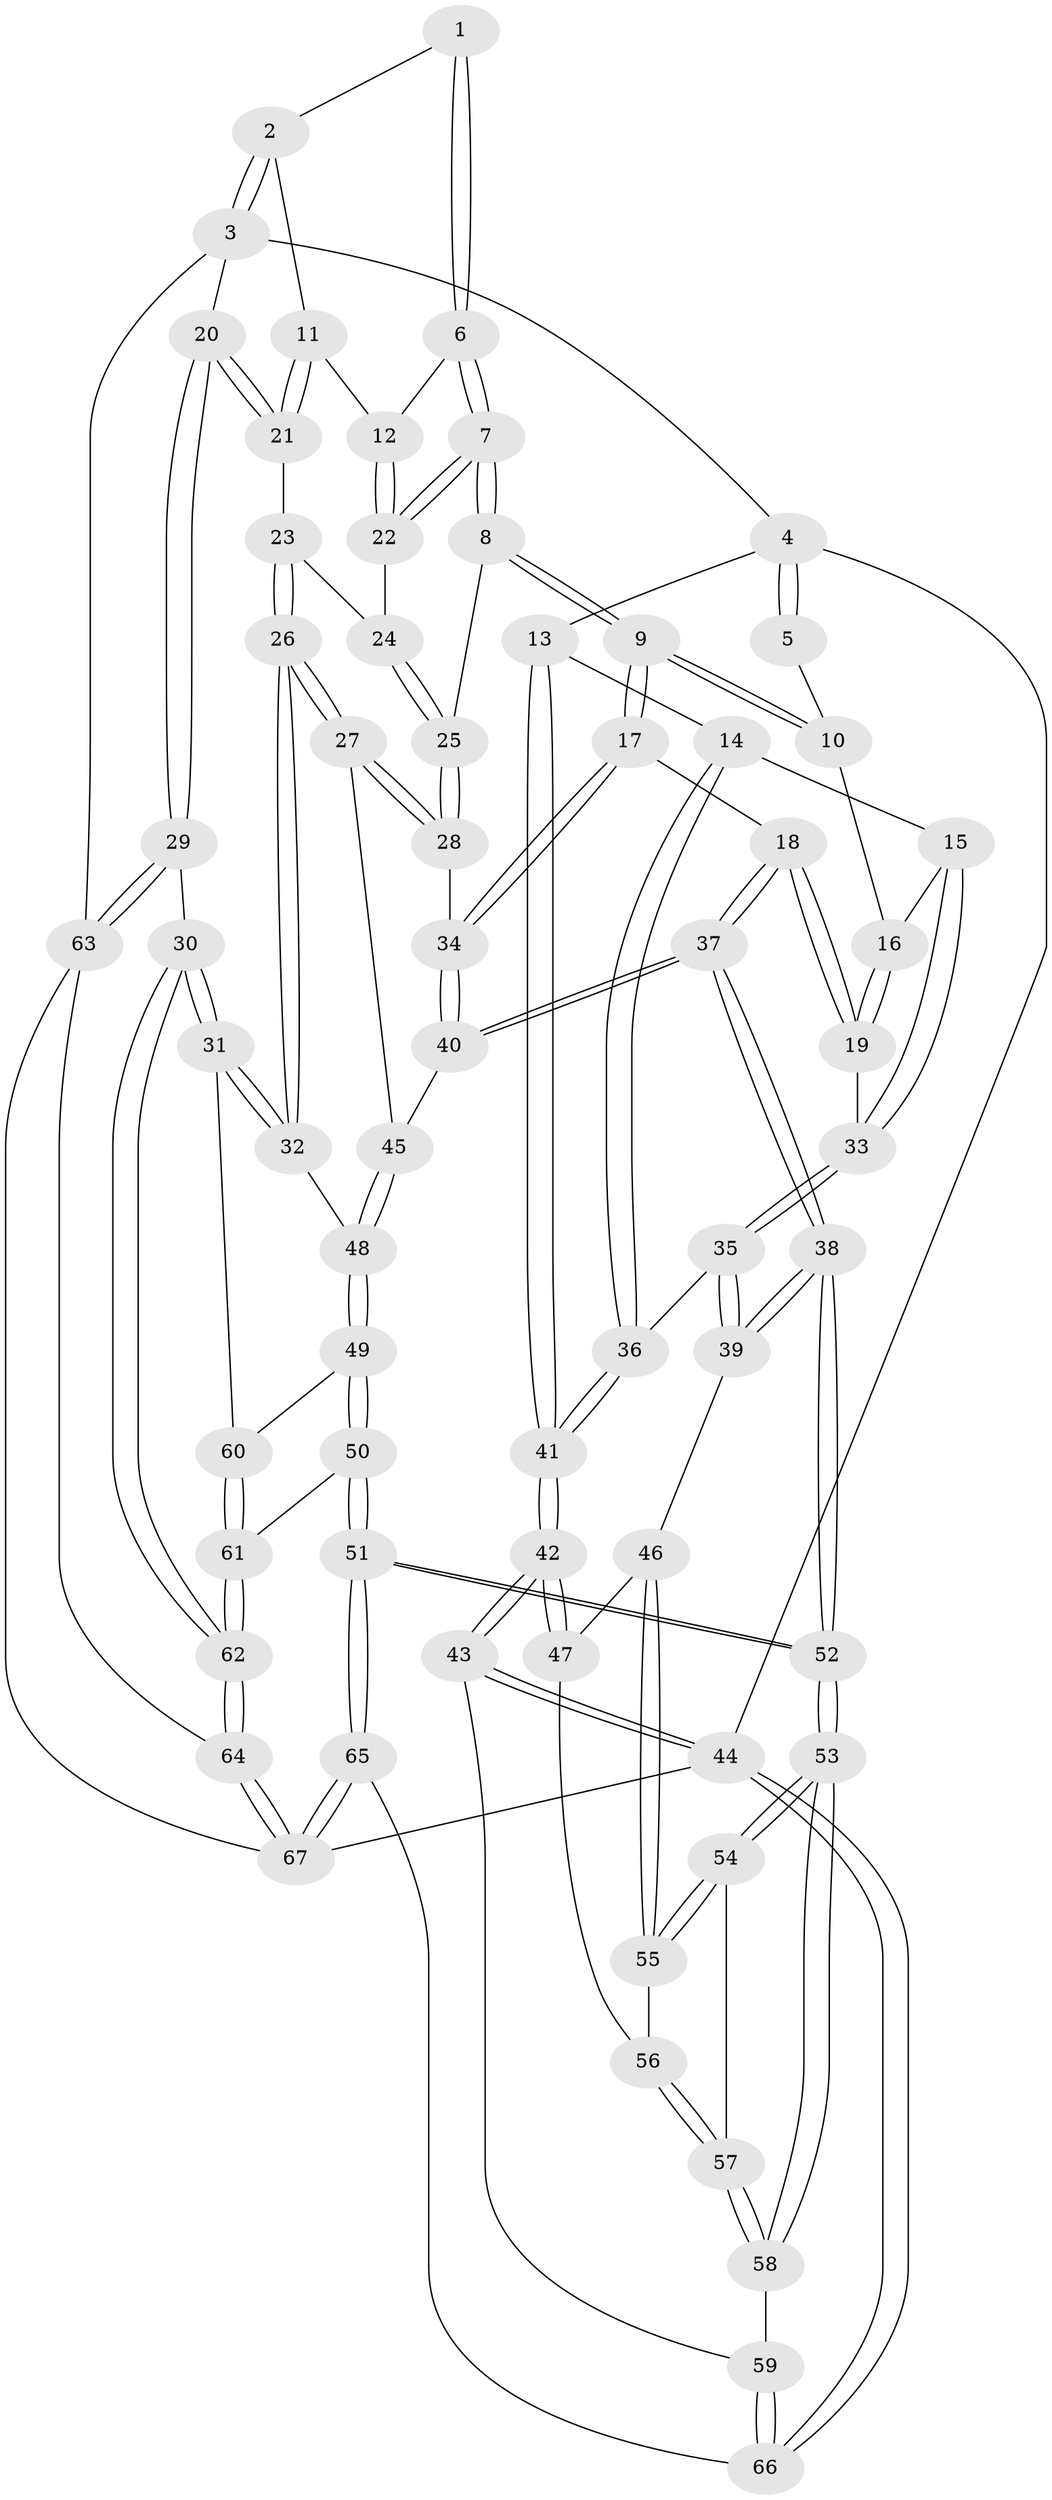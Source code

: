 // coarse degree distribution, {4: 0.4117647058823529, 3: 0.5294117647058824, 2: 0.058823529411764705}
// Generated by graph-tools (version 1.1) at 2025/38/03/04/25 23:38:36]
// undirected, 67 vertices, 164 edges
graph export_dot {
  node [color=gray90,style=filled];
  1 [pos="+0.662527258194093+0"];
  2 [pos="+0.903390730434619+0"];
  3 [pos="+1+0"];
  4 [pos="+0+0"];
  5 [pos="+0.4268413001403049+0"];
  6 [pos="+0.6621454011100806+0"];
  7 [pos="+0.5402628036155531+0.2630362604395149"];
  8 [pos="+0.5255412991847278+0.2756066964281015"];
  9 [pos="+0.4900944981337456+0.29558953870841276"];
  10 [pos="+0.3840779927000534+0.003967309118143422"];
  11 [pos="+0.8458377296307987+0.14014428815027863"];
  12 [pos="+0.7489175996039793+0.1802911293900241"];
  13 [pos="+0+0.06664381214714761"];
  14 [pos="+0+0.15956277729976526"];
  15 [pos="+0+0.16724185912613024"];
  16 [pos="+0.2699134411766511+0.0949638775284559"];
  17 [pos="+0.4824637400029774+0.3079185587450711"];
  18 [pos="+0.3937793721384128+0.33338538361051717"];
  19 [pos="+0.35983546263263605+0.3285142100155406"];
  20 [pos="+1+0.24447758977097706"];
  21 [pos="+1+0.2396530904612049"];
  22 [pos="+0.739819682755294+0.20412965214389311"];
  23 [pos="+0.8476596683224512+0.2942697749231766"];
  24 [pos="+0.7896976675762057+0.2731587257777603"];
  25 [pos="+0.7360171284813912+0.3570092820674431"];
  26 [pos="+0.831965285970333+0.5379665333187941"];
  27 [pos="+0.7855402809819687+0.5051095439249476"];
  28 [pos="+0.7500521425644199+0.47453356249909096"];
  29 [pos="+1+0.6164431179775689"];
  30 [pos="+0.9816045190823707+0.6247065103167765"];
  31 [pos="+0.9279137038633014+0.6112332673947062"];
  32 [pos="+0.8338802542861157+0.5403940699383804"];
  33 [pos="+0.2875406141986583+0.3336536182479826"];
  34 [pos="+0.5488688400561158+0.42604750922172735"];
  35 [pos="+0.1624537125150582+0.5202045680783978"];
  36 [pos="+0.14017173308234607+0.5047768772151131"];
  37 [pos="+0.34339662525206965+0.5882922446787191"];
  38 [pos="+0.32392387796475824+0.6096333983256953"];
  39 [pos="+0.17225982736705117+0.5560739567088471"];
  40 [pos="+0.5364712055574284+0.5616562854744594"];
  41 [pos="+0+0.49148812567996086"];
  42 [pos="+0+0.5676003928225382"];
  43 [pos="+0+0.8238777424676715"];
  44 [pos="+0+1"];
  45 [pos="+0.544510257486888+0.5767435389414164"];
  46 [pos="+0.16316740401422683+0.5684615071251354"];
  47 [pos="+0+0.6042241714810334"];
  48 [pos="+0.5686151781876597+0.6399796382430766"];
  49 [pos="+0.5659821244660262+0.6975892424069475"];
  50 [pos="+0.4779069333173207+0.8341232351201924"];
  51 [pos="+0.401031557013699+0.8862540297452771"];
  52 [pos="+0.374612738020658+0.8557855558125086"];
  53 [pos="+0.3138494924178525+0.8359788189157762"];
  54 [pos="+0.1370817702352981+0.6591693291103232"];
  55 [pos="+0.14877950056145986+0.609197551349257"];
  56 [pos="+0.01476068425725977+0.6458123617935945"];
  57 [pos="+0.08185031980245398+0.7230155937700672"];
  58 [pos="+0.05207268419086784+0.8096010394753117"];
  59 [pos="+0.027696993944810285+0.8249730448967445"];
  60 [pos="+0.7485384783891171+0.719112651041497"];
  61 [pos="+0.7068648004087236+0.8583866801826973"];
  62 [pos="+0.7963749493741137+0.9539562926619852"];
  63 [pos="+1+0.8100780903466952"];
  64 [pos="+0.8024540630835015+0.9939675080037487"];
  65 [pos="+0.3856838203137998+1"];
  66 [pos="+0.21777305837556965+1"];
  67 [pos="+0.7568951733871596+1"];
  1 -- 2;
  1 -- 6;
  1 -- 6;
  2 -- 3;
  2 -- 3;
  2 -- 11;
  3 -- 4;
  3 -- 20;
  3 -- 63;
  4 -- 5;
  4 -- 5;
  4 -- 13;
  4 -- 44;
  5 -- 10;
  6 -- 7;
  6 -- 7;
  6 -- 12;
  7 -- 8;
  7 -- 8;
  7 -- 22;
  7 -- 22;
  8 -- 9;
  8 -- 9;
  8 -- 25;
  9 -- 10;
  9 -- 10;
  9 -- 17;
  9 -- 17;
  10 -- 16;
  11 -- 12;
  11 -- 21;
  11 -- 21;
  12 -- 22;
  12 -- 22;
  13 -- 14;
  13 -- 41;
  13 -- 41;
  14 -- 15;
  14 -- 36;
  14 -- 36;
  15 -- 16;
  15 -- 33;
  15 -- 33;
  16 -- 19;
  16 -- 19;
  17 -- 18;
  17 -- 34;
  17 -- 34;
  18 -- 19;
  18 -- 19;
  18 -- 37;
  18 -- 37;
  19 -- 33;
  20 -- 21;
  20 -- 21;
  20 -- 29;
  20 -- 29;
  21 -- 23;
  22 -- 24;
  23 -- 24;
  23 -- 26;
  23 -- 26;
  24 -- 25;
  24 -- 25;
  25 -- 28;
  25 -- 28;
  26 -- 27;
  26 -- 27;
  26 -- 32;
  26 -- 32;
  27 -- 28;
  27 -- 28;
  27 -- 45;
  28 -- 34;
  29 -- 30;
  29 -- 63;
  29 -- 63;
  30 -- 31;
  30 -- 31;
  30 -- 62;
  30 -- 62;
  31 -- 32;
  31 -- 32;
  31 -- 60;
  32 -- 48;
  33 -- 35;
  33 -- 35;
  34 -- 40;
  34 -- 40;
  35 -- 36;
  35 -- 39;
  35 -- 39;
  36 -- 41;
  36 -- 41;
  37 -- 38;
  37 -- 38;
  37 -- 40;
  37 -- 40;
  38 -- 39;
  38 -- 39;
  38 -- 52;
  38 -- 52;
  39 -- 46;
  40 -- 45;
  41 -- 42;
  41 -- 42;
  42 -- 43;
  42 -- 43;
  42 -- 47;
  42 -- 47;
  43 -- 44;
  43 -- 44;
  43 -- 59;
  44 -- 66;
  44 -- 66;
  44 -- 67;
  45 -- 48;
  45 -- 48;
  46 -- 47;
  46 -- 55;
  46 -- 55;
  47 -- 56;
  48 -- 49;
  48 -- 49;
  49 -- 50;
  49 -- 50;
  49 -- 60;
  50 -- 51;
  50 -- 51;
  50 -- 61;
  51 -- 52;
  51 -- 52;
  51 -- 65;
  51 -- 65;
  52 -- 53;
  52 -- 53;
  53 -- 54;
  53 -- 54;
  53 -- 58;
  53 -- 58;
  54 -- 55;
  54 -- 55;
  54 -- 57;
  55 -- 56;
  56 -- 57;
  56 -- 57;
  57 -- 58;
  57 -- 58;
  58 -- 59;
  59 -- 66;
  59 -- 66;
  60 -- 61;
  60 -- 61;
  61 -- 62;
  61 -- 62;
  62 -- 64;
  62 -- 64;
  63 -- 64;
  63 -- 67;
  64 -- 67;
  64 -- 67;
  65 -- 66;
  65 -- 67;
  65 -- 67;
}
